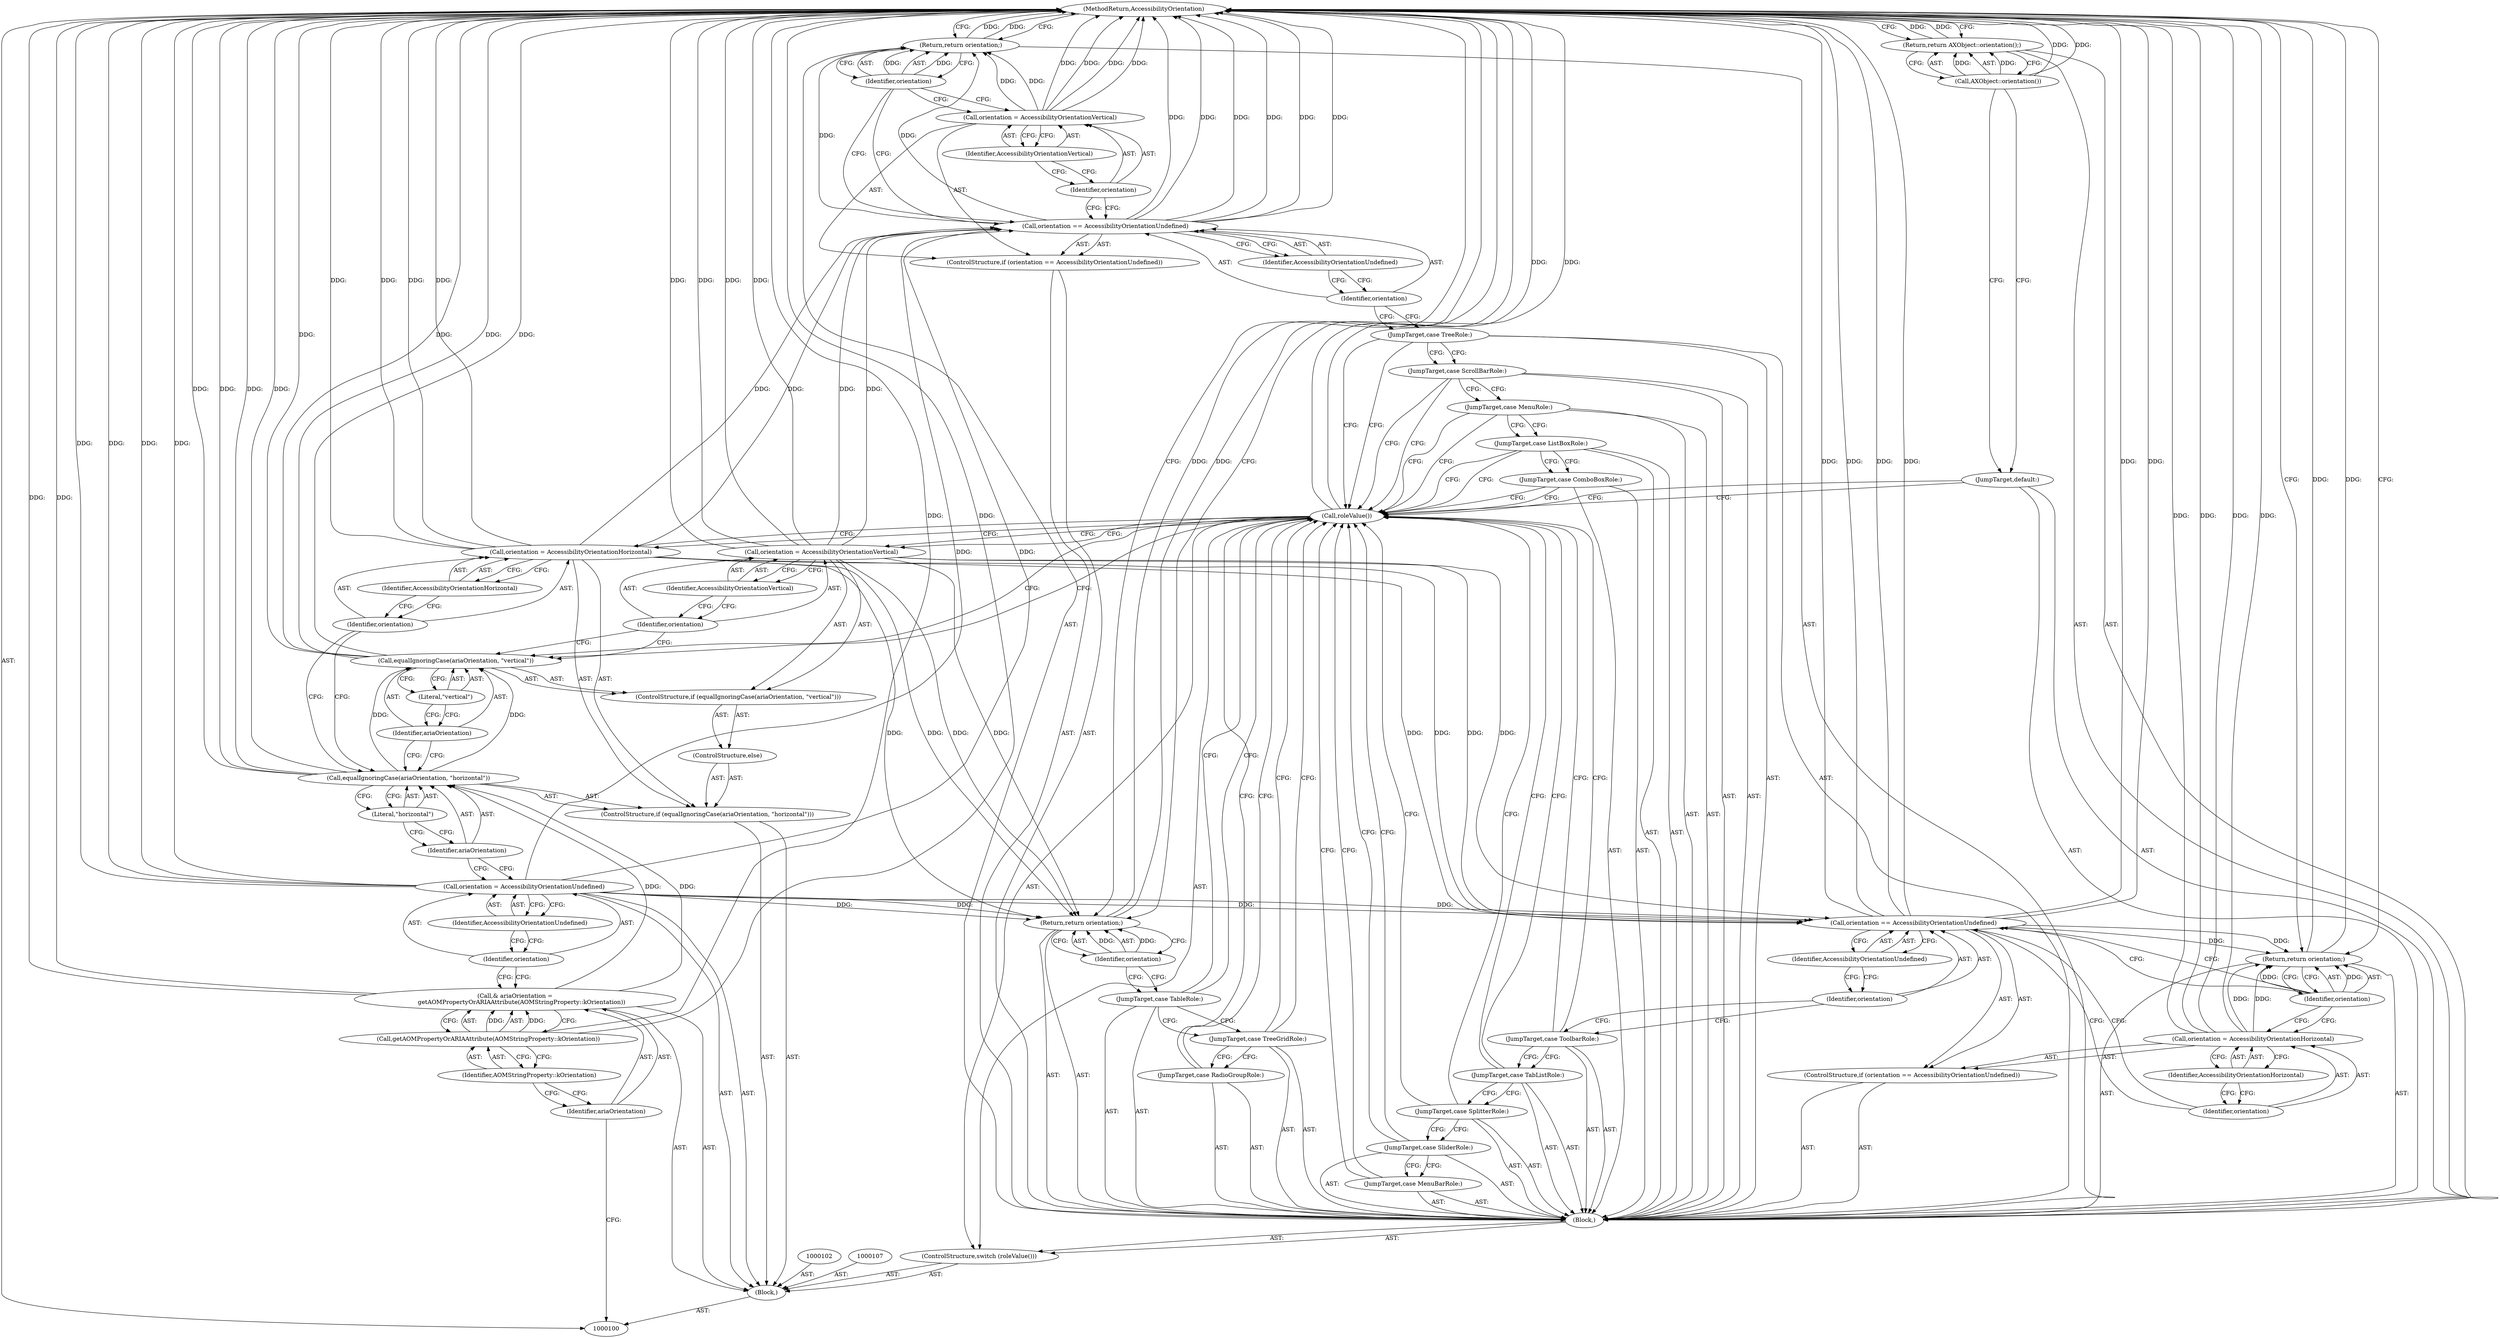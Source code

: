 digraph "1_Chrome_d27468a832d5316884bd02f459cbf493697fd7e1_18" {
"1000165" [label="(MethodReturn,AccessibilityOrientation)"];
"1000101" [label="(Block,)"];
"1000127" [label="(Call,roleValue())"];
"1000128" [label="(Block,)"];
"1000126" [label="(ControlStructure,switch (roleValue()))"];
"1000129" [label="(JumpTarget,case ComboBoxRole:)"];
"1000130" [label="(JumpTarget,case ListBoxRole:)"];
"1000131" [label="(JumpTarget,case MenuRole:)"];
"1000132" [label="(JumpTarget,case ScrollBarRole:)"];
"1000133" [label="(JumpTarget,case TreeRole:)"];
"1000135" [label="(Call,orientation == AccessibilityOrientationUndefined)"];
"1000136" [label="(Identifier,orientation)"];
"1000137" [label="(Identifier,AccessibilityOrientationUndefined)"];
"1000134" [label="(ControlStructure,if (orientation == AccessibilityOrientationUndefined))"];
"1000140" [label="(Identifier,AccessibilityOrientationVertical)"];
"1000138" [label="(Call,orientation = AccessibilityOrientationVertical)"];
"1000139" [label="(Identifier,orientation)"];
"1000142" [label="(Identifier,orientation)"];
"1000141" [label="(Return,return orientation;)"];
"1000103" [label="(Call,& ariaOrientation =\n       getAOMPropertyOrARIAAttribute(AOMStringProperty::kOrientation))"];
"1000104" [label="(Identifier,ariaOrientation)"];
"1000143" [label="(JumpTarget,case MenuBarRole:)"];
"1000144" [label="(JumpTarget,case SliderRole:)"];
"1000145" [label="(JumpTarget,case SplitterRole:)"];
"1000146" [label="(JumpTarget,case TabListRole:)"];
"1000147" [label="(JumpTarget,case ToolbarRole:)"];
"1000149" [label="(Call,orientation == AccessibilityOrientationUndefined)"];
"1000150" [label="(Identifier,orientation)"];
"1000151" [label="(Identifier,AccessibilityOrientationUndefined)"];
"1000148" [label="(ControlStructure,if (orientation == AccessibilityOrientationUndefined))"];
"1000154" [label="(Identifier,AccessibilityOrientationHorizontal)"];
"1000152" [label="(Call,orientation = AccessibilityOrientationHorizontal)"];
"1000153" [label="(Identifier,orientation)"];
"1000156" [label="(Identifier,orientation)"];
"1000155" [label="(Return,return orientation;)"];
"1000157" [label="(JumpTarget,case RadioGroupRole:)"];
"1000106" [label="(Identifier,AOMStringProperty::kOrientation)"];
"1000105" [label="(Call,getAOMPropertyOrARIAAttribute(AOMStringProperty::kOrientation))"];
"1000158" [label="(JumpTarget,case TreeGridRole:)"];
"1000159" [label="(JumpTarget,case TableRole:)"];
"1000161" [label="(Identifier,orientation)"];
"1000160" [label="(Return,return orientation;)"];
"1000162" [label="(JumpTarget,default:)"];
"1000164" [label="(Call,AXObject::orientation())"];
"1000163" [label="(Return,return AXObject::orientation();)"];
"1000108" [label="(Call,orientation = AccessibilityOrientationUndefined)"];
"1000109" [label="(Identifier,orientation)"];
"1000110" [label="(Identifier,AccessibilityOrientationUndefined)"];
"1000111" [label="(ControlStructure,if (equalIgnoringCase(ariaOrientation, \"horizontal\")))"];
"1000113" [label="(Identifier,ariaOrientation)"];
"1000114" [label="(Literal,\"horizontal\")"];
"1000112" [label="(Call,equalIgnoringCase(ariaOrientation, \"horizontal\"))"];
"1000117" [label="(Identifier,AccessibilityOrientationHorizontal)"];
"1000115" [label="(Call,orientation = AccessibilityOrientationHorizontal)"];
"1000116" [label="(Identifier,orientation)"];
"1000120" [label="(Call,equalIgnoringCase(ariaOrientation, \"vertical\"))"];
"1000118" [label="(ControlStructure,else)"];
"1000121" [label="(Identifier,ariaOrientation)"];
"1000122" [label="(Literal,\"vertical\")"];
"1000119" [label="(ControlStructure,if (equalIgnoringCase(ariaOrientation, \"vertical\")))"];
"1000125" [label="(Identifier,AccessibilityOrientationVertical)"];
"1000123" [label="(Call,orientation = AccessibilityOrientationVertical)"];
"1000124" [label="(Identifier,orientation)"];
"1000165" -> "1000100"  [label="AST: "];
"1000165" -> "1000141"  [label="CFG: "];
"1000165" -> "1000155"  [label="CFG: "];
"1000165" -> "1000160"  [label="CFG: "];
"1000165" -> "1000163"  [label="CFG: "];
"1000115" -> "1000165"  [label="DDG: "];
"1000115" -> "1000165"  [label="DDG: "];
"1000164" -> "1000165"  [label="DDG: "];
"1000123" -> "1000165"  [label="DDG: "];
"1000123" -> "1000165"  [label="DDG: "];
"1000149" -> "1000165"  [label="DDG: "];
"1000149" -> "1000165"  [label="DDG: "];
"1000149" -> "1000165"  [label="DDG: "];
"1000103" -> "1000165"  [label="DDG: "];
"1000112" -> "1000165"  [label="DDG: "];
"1000112" -> "1000165"  [label="DDG: "];
"1000152" -> "1000165"  [label="DDG: "];
"1000152" -> "1000165"  [label="DDG: "];
"1000135" -> "1000165"  [label="DDG: "];
"1000135" -> "1000165"  [label="DDG: "];
"1000135" -> "1000165"  [label="DDG: "];
"1000138" -> "1000165"  [label="DDG: "];
"1000138" -> "1000165"  [label="DDG: "];
"1000120" -> "1000165"  [label="DDG: "];
"1000120" -> "1000165"  [label="DDG: "];
"1000127" -> "1000165"  [label="DDG: "];
"1000108" -> "1000165"  [label="DDG: "];
"1000108" -> "1000165"  [label="DDG: "];
"1000105" -> "1000165"  [label="DDG: "];
"1000155" -> "1000165"  [label="DDG: "];
"1000163" -> "1000165"  [label="DDG: "];
"1000160" -> "1000165"  [label="DDG: "];
"1000141" -> "1000165"  [label="DDG: "];
"1000101" -> "1000100"  [label="AST: "];
"1000102" -> "1000101"  [label="AST: "];
"1000103" -> "1000101"  [label="AST: "];
"1000107" -> "1000101"  [label="AST: "];
"1000108" -> "1000101"  [label="AST: "];
"1000111" -> "1000101"  [label="AST: "];
"1000126" -> "1000101"  [label="AST: "];
"1000127" -> "1000126"  [label="AST: "];
"1000127" -> "1000115"  [label="CFG: "];
"1000127" -> "1000123"  [label="CFG: "];
"1000127" -> "1000120"  [label="CFG: "];
"1000129" -> "1000127"  [label="CFG: "];
"1000130" -> "1000127"  [label="CFG: "];
"1000131" -> "1000127"  [label="CFG: "];
"1000132" -> "1000127"  [label="CFG: "];
"1000133" -> "1000127"  [label="CFG: "];
"1000143" -> "1000127"  [label="CFG: "];
"1000144" -> "1000127"  [label="CFG: "];
"1000145" -> "1000127"  [label="CFG: "];
"1000146" -> "1000127"  [label="CFG: "];
"1000147" -> "1000127"  [label="CFG: "];
"1000157" -> "1000127"  [label="CFG: "];
"1000158" -> "1000127"  [label="CFG: "];
"1000159" -> "1000127"  [label="CFG: "];
"1000162" -> "1000127"  [label="CFG: "];
"1000127" -> "1000165"  [label="DDG: "];
"1000128" -> "1000126"  [label="AST: "];
"1000129" -> "1000128"  [label="AST: "];
"1000130" -> "1000128"  [label="AST: "];
"1000131" -> "1000128"  [label="AST: "];
"1000132" -> "1000128"  [label="AST: "];
"1000133" -> "1000128"  [label="AST: "];
"1000134" -> "1000128"  [label="AST: "];
"1000141" -> "1000128"  [label="AST: "];
"1000143" -> "1000128"  [label="AST: "];
"1000144" -> "1000128"  [label="AST: "];
"1000145" -> "1000128"  [label="AST: "];
"1000146" -> "1000128"  [label="AST: "];
"1000147" -> "1000128"  [label="AST: "];
"1000148" -> "1000128"  [label="AST: "];
"1000155" -> "1000128"  [label="AST: "];
"1000157" -> "1000128"  [label="AST: "];
"1000158" -> "1000128"  [label="AST: "];
"1000159" -> "1000128"  [label="AST: "];
"1000160" -> "1000128"  [label="AST: "];
"1000162" -> "1000128"  [label="AST: "];
"1000163" -> "1000128"  [label="AST: "];
"1000126" -> "1000101"  [label="AST: "];
"1000127" -> "1000126"  [label="AST: "];
"1000128" -> "1000126"  [label="AST: "];
"1000129" -> "1000128"  [label="AST: "];
"1000129" -> "1000127"  [label="CFG: "];
"1000130" -> "1000129"  [label="CFG: "];
"1000130" -> "1000128"  [label="AST: "];
"1000130" -> "1000127"  [label="CFG: "];
"1000130" -> "1000129"  [label="CFG: "];
"1000131" -> "1000130"  [label="CFG: "];
"1000131" -> "1000128"  [label="AST: "];
"1000131" -> "1000127"  [label="CFG: "];
"1000131" -> "1000130"  [label="CFG: "];
"1000132" -> "1000131"  [label="CFG: "];
"1000132" -> "1000128"  [label="AST: "];
"1000132" -> "1000127"  [label="CFG: "];
"1000132" -> "1000131"  [label="CFG: "];
"1000133" -> "1000132"  [label="CFG: "];
"1000133" -> "1000128"  [label="AST: "];
"1000133" -> "1000127"  [label="CFG: "];
"1000133" -> "1000132"  [label="CFG: "];
"1000136" -> "1000133"  [label="CFG: "];
"1000135" -> "1000134"  [label="AST: "];
"1000135" -> "1000137"  [label="CFG: "];
"1000136" -> "1000135"  [label="AST: "];
"1000137" -> "1000135"  [label="AST: "];
"1000139" -> "1000135"  [label="CFG: "];
"1000142" -> "1000135"  [label="CFG: "];
"1000135" -> "1000165"  [label="DDG: "];
"1000135" -> "1000165"  [label="DDG: "];
"1000135" -> "1000165"  [label="DDG: "];
"1000115" -> "1000135"  [label="DDG: "];
"1000108" -> "1000135"  [label="DDG: "];
"1000123" -> "1000135"  [label="DDG: "];
"1000135" -> "1000141"  [label="DDG: "];
"1000136" -> "1000135"  [label="AST: "];
"1000136" -> "1000133"  [label="CFG: "];
"1000137" -> "1000136"  [label="CFG: "];
"1000137" -> "1000135"  [label="AST: "];
"1000137" -> "1000136"  [label="CFG: "];
"1000135" -> "1000137"  [label="CFG: "];
"1000134" -> "1000128"  [label="AST: "];
"1000135" -> "1000134"  [label="AST: "];
"1000138" -> "1000134"  [label="AST: "];
"1000140" -> "1000138"  [label="AST: "];
"1000140" -> "1000139"  [label="CFG: "];
"1000138" -> "1000140"  [label="CFG: "];
"1000138" -> "1000134"  [label="AST: "];
"1000138" -> "1000140"  [label="CFG: "];
"1000139" -> "1000138"  [label="AST: "];
"1000140" -> "1000138"  [label="AST: "];
"1000142" -> "1000138"  [label="CFG: "];
"1000138" -> "1000165"  [label="DDG: "];
"1000138" -> "1000165"  [label="DDG: "];
"1000138" -> "1000141"  [label="DDG: "];
"1000139" -> "1000138"  [label="AST: "];
"1000139" -> "1000135"  [label="CFG: "];
"1000140" -> "1000139"  [label="CFG: "];
"1000142" -> "1000141"  [label="AST: "];
"1000142" -> "1000138"  [label="CFG: "];
"1000142" -> "1000135"  [label="CFG: "];
"1000141" -> "1000142"  [label="CFG: "];
"1000142" -> "1000141"  [label="DDG: "];
"1000141" -> "1000128"  [label="AST: "];
"1000141" -> "1000142"  [label="CFG: "];
"1000142" -> "1000141"  [label="AST: "];
"1000165" -> "1000141"  [label="CFG: "];
"1000141" -> "1000165"  [label="DDG: "];
"1000142" -> "1000141"  [label="DDG: "];
"1000138" -> "1000141"  [label="DDG: "];
"1000135" -> "1000141"  [label="DDG: "];
"1000103" -> "1000101"  [label="AST: "];
"1000103" -> "1000105"  [label="CFG: "];
"1000104" -> "1000103"  [label="AST: "];
"1000105" -> "1000103"  [label="AST: "];
"1000109" -> "1000103"  [label="CFG: "];
"1000103" -> "1000165"  [label="DDG: "];
"1000105" -> "1000103"  [label="DDG: "];
"1000103" -> "1000112"  [label="DDG: "];
"1000104" -> "1000103"  [label="AST: "];
"1000104" -> "1000100"  [label="CFG: "];
"1000106" -> "1000104"  [label="CFG: "];
"1000143" -> "1000128"  [label="AST: "];
"1000143" -> "1000127"  [label="CFG: "];
"1000144" -> "1000143"  [label="CFG: "];
"1000144" -> "1000128"  [label="AST: "];
"1000144" -> "1000127"  [label="CFG: "];
"1000144" -> "1000143"  [label="CFG: "];
"1000145" -> "1000144"  [label="CFG: "];
"1000145" -> "1000128"  [label="AST: "];
"1000145" -> "1000127"  [label="CFG: "];
"1000145" -> "1000144"  [label="CFG: "];
"1000146" -> "1000145"  [label="CFG: "];
"1000146" -> "1000128"  [label="AST: "];
"1000146" -> "1000127"  [label="CFG: "];
"1000146" -> "1000145"  [label="CFG: "];
"1000147" -> "1000146"  [label="CFG: "];
"1000147" -> "1000128"  [label="AST: "];
"1000147" -> "1000127"  [label="CFG: "];
"1000147" -> "1000146"  [label="CFG: "];
"1000150" -> "1000147"  [label="CFG: "];
"1000149" -> "1000148"  [label="AST: "];
"1000149" -> "1000151"  [label="CFG: "];
"1000150" -> "1000149"  [label="AST: "];
"1000151" -> "1000149"  [label="AST: "];
"1000153" -> "1000149"  [label="CFG: "];
"1000156" -> "1000149"  [label="CFG: "];
"1000149" -> "1000165"  [label="DDG: "];
"1000149" -> "1000165"  [label="DDG: "];
"1000149" -> "1000165"  [label="DDG: "];
"1000115" -> "1000149"  [label="DDG: "];
"1000108" -> "1000149"  [label="DDG: "];
"1000123" -> "1000149"  [label="DDG: "];
"1000149" -> "1000155"  [label="DDG: "];
"1000150" -> "1000149"  [label="AST: "];
"1000150" -> "1000147"  [label="CFG: "];
"1000151" -> "1000150"  [label="CFG: "];
"1000151" -> "1000149"  [label="AST: "];
"1000151" -> "1000150"  [label="CFG: "];
"1000149" -> "1000151"  [label="CFG: "];
"1000148" -> "1000128"  [label="AST: "];
"1000149" -> "1000148"  [label="AST: "];
"1000152" -> "1000148"  [label="AST: "];
"1000154" -> "1000152"  [label="AST: "];
"1000154" -> "1000153"  [label="CFG: "];
"1000152" -> "1000154"  [label="CFG: "];
"1000152" -> "1000148"  [label="AST: "];
"1000152" -> "1000154"  [label="CFG: "];
"1000153" -> "1000152"  [label="AST: "];
"1000154" -> "1000152"  [label="AST: "];
"1000156" -> "1000152"  [label="CFG: "];
"1000152" -> "1000165"  [label="DDG: "];
"1000152" -> "1000165"  [label="DDG: "];
"1000152" -> "1000155"  [label="DDG: "];
"1000153" -> "1000152"  [label="AST: "];
"1000153" -> "1000149"  [label="CFG: "];
"1000154" -> "1000153"  [label="CFG: "];
"1000156" -> "1000155"  [label="AST: "];
"1000156" -> "1000152"  [label="CFG: "];
"1000156" -> "1000149"  [label="CFG: "];
"1000155" -> "1000156"  [label="CFG: "];
"1000156" -> "1000155"  [label="DDG: "];
"1000155" -> "1000128"  [label="AST: "];
"1000155" -> "1000156"  [label="CFG: "];
"1000156" -> "1000155"  [label="AST: "];
"1000165" -> "1000155"  [label="CFG: "];
"1000155" -> "1000165"  [label="DDG: "];
"1000156" -> "1000155"  [label="DDG: "];
"1000152" -> "1000155"  [label="DDG: "];
"1000149" -> "1000155"  [label="DDG: "];
"1000157" -> "1000128"  [label="AST: "];
"1000157" -> "1000127"  [label="CFG: "];
"1000158" -> "1000157"  [label="CFG: "];
"1000106" -> "1000105"  [label="AST: "];
"1000106" -> "1000104"  [label="CFG: "];
"1000105" -> "1000106"  [label="CFG: "];
"1000105" -> "1000103"  [label="AST: "];
"1000105" -> "1000106"  [label="CFG: "];
"1000106" -> "1000105"  [label="AST: "];
"1000103" -> "1000105"  [label="CFG: "];
"1000105" -> "1000165"  [label="DDG: "];
"1000105" -> "1000103"  [label="DDG: "];
"1000158" -> "1000128"  [label="AST: "];
"1000158" -> "1000127"  [label="CFG: "];
"1000158" -> "1000157"  [label="CFG: "];
"1000159" -> "1000158"  [label="CFG: "];
"1000159" -> "1000128"  [label="AST: "];
"1000159" -> "1000127"  [label="CFG: "];
"1000159" -> "1000158"  [label="CFG: "];
"1000161" -> "1000159"  [label="CFG: "];
"1000161" -> "1000160"  [label="AST: "];
"1000161" -> "1000159"  [label="CFG: "];
"1000160" -> "1000161"  [label="CFG: "];
"1000161" -> "1000160"  [label="DDG: "];
"1000160" -> "1000128"  [label="AST: "];
"1000160" -> "1000161"  [label="CFG: "];
"1000161" -> "1000160"  [label="AST: "];
"1000165" -> "1000160"  [label="CFG: "];
"1000160" -> "1000165"  [label="DDG: "];
"1000161" -> "1000160"  [label="DDG: "];
"1000115" -> "1000160"  [label="DDG: "];
"1000108" -> "1000160"  [label="DDG: "];
"1000123" -> "1000160"  [label="DDG: "];
"1000162" -> "1000128"  [label="AST: "];
"1000162" -> "1000127"  [label="CFG: "];
"1000164" -> "1000162"  [label="CFG: "];
"1000164" -> "1000163"  [label="AST: "];
"1000164" -> "1000162"  [label="CFG: "];
"1000163" -> "1000164"  [label="CFG: "];
"1000164" -> "1000165"  [label="DDG: "];
"1000164" -> "1000163"  [label="DDG: "];
"1000163" -> "1000128"  [label="AST: "];
"1000163" -> "1000164"  [label="CFG: "];
"1000164" -> "1000163"  [label="AST: "];
"1000165" -> "1000163"  [label="CFG: "];
"1000163" -> "1000165"  [label="DDG: "];
"1000164" -> "1000163"  [label="DDG: "];
"1000108" -> "1000101"  [label="AST: "];
"1000108" -> "1000110"  [label="CFG: "];
"1000109" -> "1000108"  [label="AST: "];
"1000110" -> "1000108"  [label="AST: "];
"1000113" -> "1000108"  [label="CFG: "];
"1000108" -> "1000165"  [label="DDG: "];
"1000108" -> "1000165"  [label="DDG: "];
"1000108" -> "1000135"  [label="DDG: "];
"1000108" -> "1000149"  [label="DDG: "];
"1000108" -> "1000160"  [label="DDG: "];
"1000109" -> "1000108"  [label="AST: "];
"1000109" -> "1000103"  [label="CFG: "];
"1000110" -> "1000109"  [label="CFG: "];
"1000110" -> "1000108"  [label="AST: "];
"1000110" -> "1000109"  [label="CFG: "];
"1000108" -> "1000110"  [label="CFG: "];
"1000111" -> "1000101"  [label="AST: "];
"1000112" -> "1000111"  [label="AST: "];
"1000115" -> "1000111"  [label="AST: "];
"1000118" -> "1000111"  [label="AST: "];
"1000113" -> "1000112"  [label="AST: "];
"1000113" -> "1000108"  [label="CFG: "];
"1000114" -> "1000113"  [label="CFG: "];
"1000114" -> "1000112"  [label="AST: "];
"1000114" -> "1000113"  [label="CFG: "];
"1000112" -> "1000114"  [label="CFG: "];
"1000112" -> "1000111"  [label="AST: "];
"1000112" -> "1000114"  [label="CFG: "];
"1000113" -> "1000112"  [label="AST: "];
"1000114" -> "1000112"  [label="AST: "];
"1000116" -> "1000112"  [label="CFG: "];
"1000121" -> "1000112"  [label="CFG: "];
"1000112" -> "1000165"  [label="DDG: "];
"1000112" -> "1000165"  [label="DDG: "];
"1000103" -> "1000112"  [label="DDG: "];
"1000112" -> "1000120"  [label="DDG: "];
"1000117" -> "1000115"  [label="AST: "];
"1000117" -> "1000116"  [label="CFG: "];
"1000115" -> "1000117"  [label="CFG: "];
"1000115" -> "1000111"  [label="AST: "];
"1000115" -> "1000117"  [label="CFG: "];
"1000116" -> "1000115"  [label="AST: "];
"1000117" -> "1000115"  [label="AST: "];
"1000127" -> "1000115"  [label="CFG: "];
"1000115" -> "1000165"  [label="DDG: "];
"1000115" -> "1000165"  [label="DDG: "];
"1000115" -> "1000135"  [label="DDG: "];
"1000115" -> "1000149"  [label="DDG: "];
"1000115" -> "1000160"  [label="DDG: "];
"1000116" -> "1000115"  [label="AST: "];
"1000116" -> "1000112"  [label="CFG: "];
"1000117" -> "1000116"  [label="CFG: "];
"1000120" -> "1000119"  [label="AST: "];
"1000120" -> "1000122"  [label="CFG: "];
"1000121" -> "1000120"  [label="AST: "];
"1000122" -> "1000120"  [label="AST: "];
"1000124" -> "1000120"  [label="CFG: "];
"1000127" -> "1000120"  [label="CFG: "];
"1000120" -> "1000165"  [label="DDG: "];
"1000120" -> "1000165"  [label="DDG: "];
"1000112" -> "1000120"  [label="DDG: "];
"1000118" -> "1000111"  [label="AST: "];
"1000119" -> "1000118"  [label="AST: "];
"1000121" -> "1000120"  [label="AST: "];
"1000121" -> "1000112"  [label="CFG: "];
"1000122" -> "1000121"  [label="CFG: "];
"1000122" -> "1000120"  [label="AST: "];
"1000122" -> "1000121"  [label="CFG: "];
"1000120" -> "1000122"  [label="CFG: "];
"1000119" -> "1000118"  [label="AST: "];
"1000120" -> "1000119"  [label="AST: "];
"1000123" -> "1000119"  [label="AST: "];
"1000125" -> "1000123"  [label="AST: "];
"1000125" -> "1000124"  [label="CFG: "];
"1000123" -> "1000125"  [label="CFG: "];
"1000123" -> "1000119"  [label="AST: "];
"1000123" -> "1000125"  [label="CFG: "];
"1000124" -> "1000123"  [label="AST: "];
"1000125" -> "1000123"  [label="AST: "];
"1000127" -> "1000123"  [label="CFG: "];
"1000123" -> "1000165"  [label="DDG: "];
"1000123" -> "1000165"  [label="DDG: "];
"1000123" -> "1000135"  [label="DDG: "];
"1000123" -> "1000149"  [label="DDG: "];
"1000123" -> "1000160"  [label="DDG: "];
"1000124" -> "1000123"  [label="AST: "];
"1000124" -> "1000120"  [label="CFG: "];
"1000125" -> "1000124"  [label="CFG: "];
}

